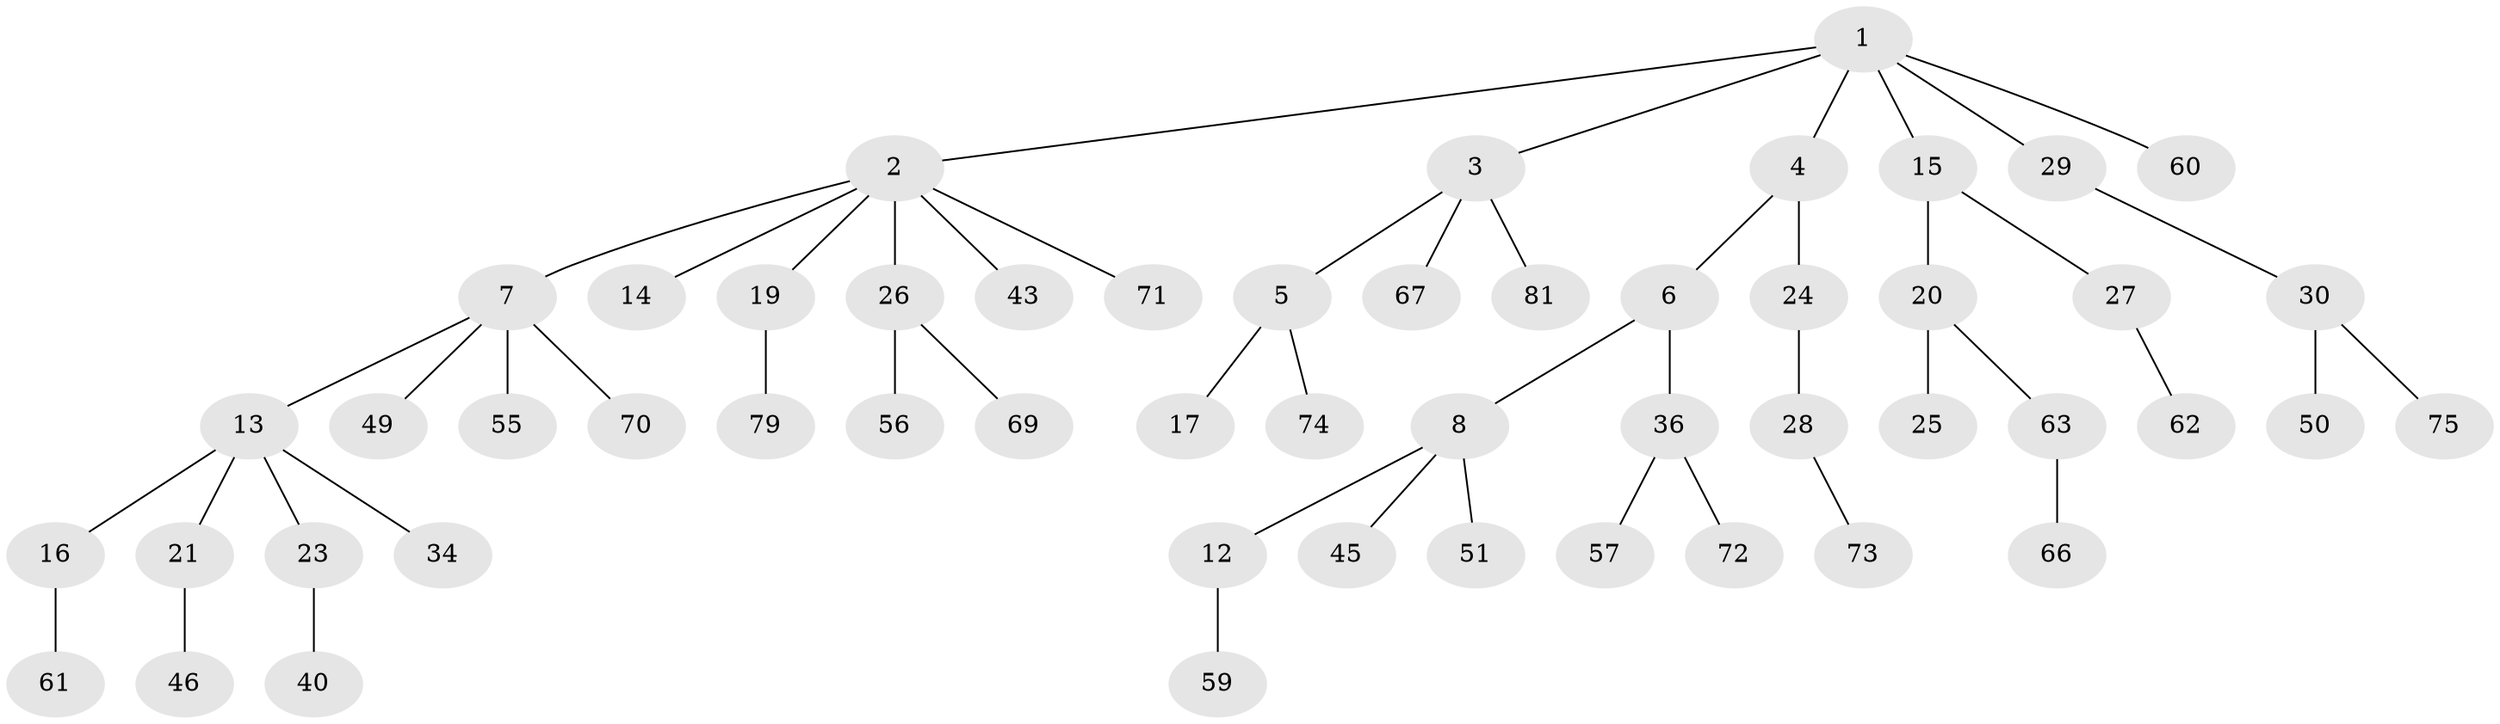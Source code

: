 // original degree distribution, {6: 0.036585365853658534, 3: 0.12195121951219512, 4: 0.08536585365853659, 2: 0.2926829268292683, 1: 0.4634146341463415}
// Generated by graph-tools (version 1.1) at 2025/42/03/06/25 10:42:02]
// undirected, 53 vertices, 52 edges
graph export_dot {
graph [start="1"]
  node [color=gray90,style=filled];
  1 [super="+11"];
  2 [super="+18"];
  3 [super="+9"];
  4;
  5 [super="+31"];
  6 [super="+48"];
  7 [super="+10"];
  8 [super="+41"];
  12 [super="+32"];
  13 [super="+58"];
  14;
  15 [super="+22"];
  16;
  17 [super="+37"];
  19 [super="+68"];
  20 [super="+53"];
  21 [super="+44"];
  23;
  24 [super="+47"];
  25 [super="+35"];
  26 [super="+77"];
  27 [super="+38"];
  28 [super="+33"];
  29 [super="+54"];
  30 [super="+39"];
  34;
  36 [super="+42"];
  40 [super="+52"];
  43;
  45;
  46;
  49;
  50;
  51;
  55 [super="+64"];
  56;
  57 [super="+76"];
  59;
  60;
  61 [super="+65"];
  62 [super="+78"];
  63;
  66;
  67;
  69 [super="+80"];
  70;
  71;
  72;
  73;
  74 [super="+82"];
  75;
  79;
  81;
  1 -- 2;
  1 -- 3;
  1 -- 4;
  1 -- 15;
  1 -- 29;
  1 -- 60;
  2 -- 7;
  2 -- 14;
  2 -- 43;
  2 -- 71;
  2 -- 19;
  2 -- 26;
  3 -- 5;
  3 -- 81;
  3 -- 67;
  4 -- 6;
  4 -- 24;
  5 -- 17;
  5 -- 74;
  6 -- 8;
  6 -- 36;
  7 -- 13;
  7 -- 49;
  7 -- 55;
  7 -- 70;
  8 -- 12;
  8 -- 51;
  8 -- 45;
  12 -- 59;
  13 -- 16;
  13 -- 21;
  13 -- 23;
  13 -- 34;
  15 -- 20;
  15 -- 27;
  16 -- 61;
  19 -- 79;
  20 -- 25;
  20 -- 63;
  21 -- 46;
  23 -- 40;
  24 -- 28;
  26 -- 56;
  26 -- 69;
  27 -- 62;
  28 -- 73;
  29 -- 30;
  30 -- 50;
  30 -- 75;
  36 -- 72;
  36 -- 57;
  63 -- 66;
}
